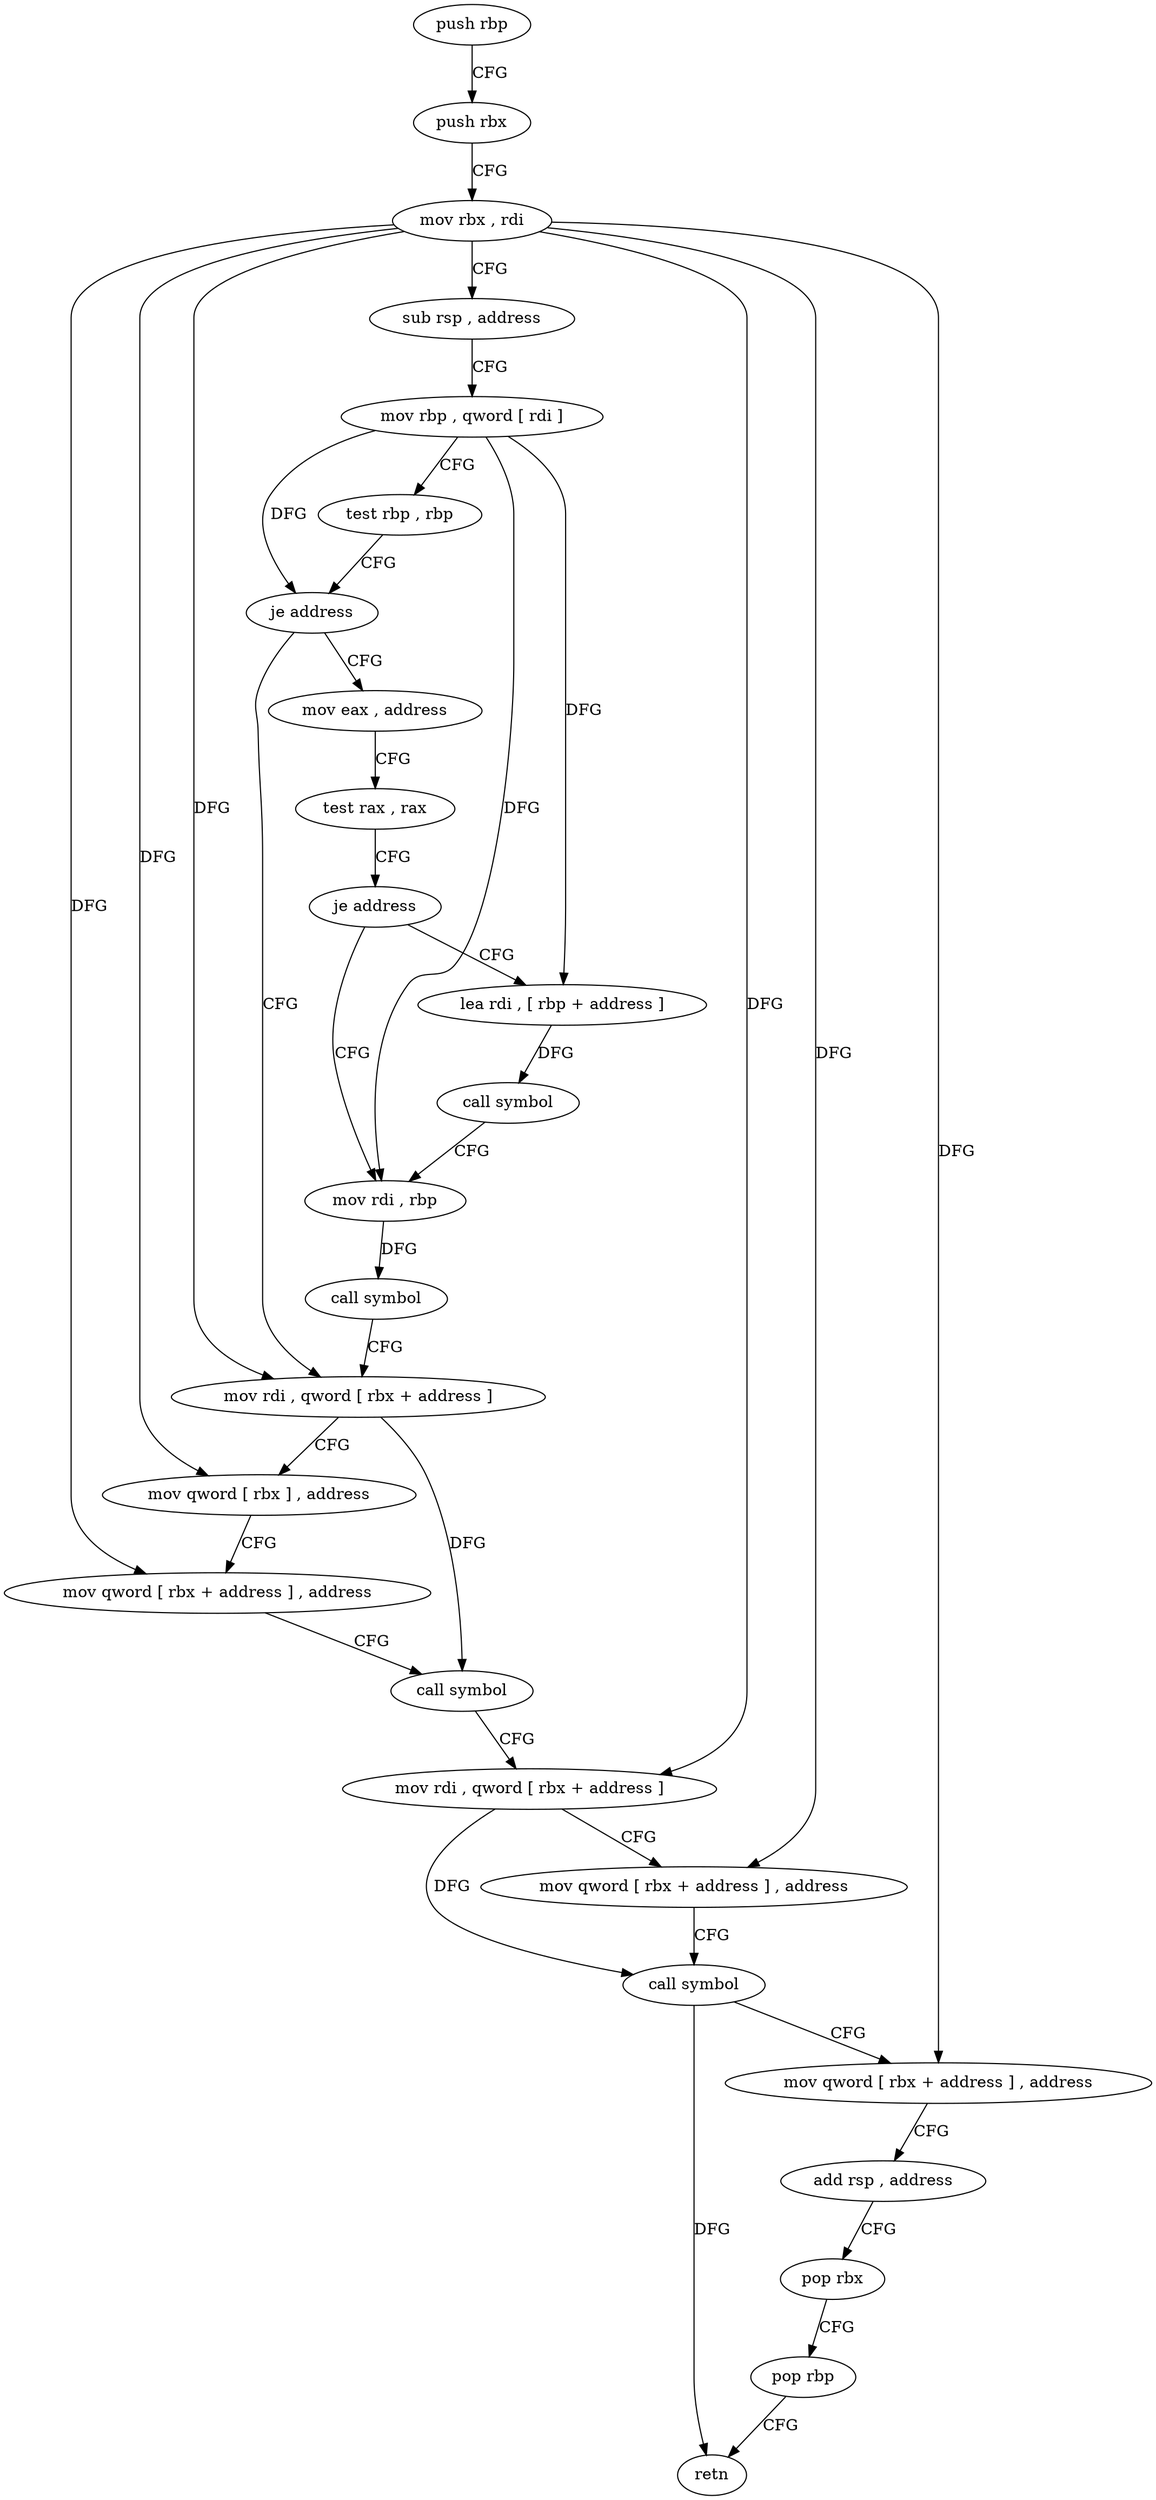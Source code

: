digraph "func" {
"4378416" [label = "push rbp" ]
"4378417" [label = "push rbx" ]
"4378418" [label = "mov rbx , rdi" ]
"4378421" [label = "sub rsp , address" ]
"4378425" [label = "mov rbp , qword [ rdi ]" ]
"4378428" [label = "test rbp , rbp" ]
"4378431" [label = "je address" ]
"4378463" [label = "mov rdi , qword [ rbx + address ]" ]
"4378433" [label = "mov eax , address" ]
"4378467" [label = "mov qword [ rbx ] , address" ]
"4378474" [label = "mov qword [ rbx + address ] , address" ]
"4378482" [label = "call symbol" ]
"4378487" [label = "mov rdi , qword [ rbx + address ]" ]
"4378491" [label = "mov qword [ rbx + address ] , address" ]
"4378499" [label = "call symbol" ]
"4378504" [label = "mov qword [ rbx + address ] , address" ]
"4378512" [label = "add rsp , address" ]
"4378516" [label = "pop rbx" ]
"4378517" [label = "pop rbp" ]
"4378518" [label = "retn" ]
"4378438" [label = "test rax , rax" ]
"4378441" [label = "je address" ]
"4378455" [label = "mov rdi , rbp" ]
"4378443" [label = "lea rdi , [ rbp + address ]" ]
"4378458" [label = "call symbol" ]
"4378450" [label = "call symbol" ]
"4378416" -> "4378417" [ label = "CFG" ]
"4378417" -> "4378418" [ label = "CFG" ]
"4378418" -> "4378421" [ label = "CFG" ]
"4378418" -> "4378463" [ label = "DFG" ]
"4378418" -> "4378467" [ label = "DFG" ]
"4378418" -> "4378474" [ label = "DFG" ]
"4378418" -> "4378487" [ label = "DFG" ]
"4378418" -> "4378491" [ label = "DFG" ]
"4378418" -> "4378504" [ label = "DFG" ]
"4378421" -> "4378425" [ label = "CFG" ]
"4378425" -> "4378428" [ label = "CFG" ]
"4378425" -> "4378431" [ label = "DFG" ]
"4378425" -> "4378455" [ label = "DFG" ]
"4378425" -> "4378443" [ label = "DFG" ]
"4378428" -> "4378431" [ label = "CFG" ]
"4378431" -> "4378463" [ label = "CFG" ]
"4378431" -> "4378433" [ label = "CFG" ]
"4378463" -> "4378467" [ label = "CFG" ]
"4378463" -> "4378482" [ label = "DFG" ]
"4378433" -> "4378438" [ label = "CFG" ]
"4378467" -> "4378474" [ label = "CFG" ]
"4378474" -> "4378482" [ label = "CFG" ]
"4378482" -> "4378487" [ label = "CFG" ]
"4378487" -> "4378491" [ label = "CFG" ]
"4378487" -> "4378499" [ label = "DFG" ]
"4378491" -> "4378499" [ label = "CFG" ]
"4378499" -> "4378504" [ label = "CFG" ]
"4378499" -> "4378518" [ label = "DFG" ]
"4378504" -> "4378512" [ label = "CFG" ]
"4378512" -> "4378516" [ label = "CFG" ]
"4378516" -> "4378517" [ label = "CFG" ]
"4378517" -> "4378518" [ label = "CFG" ]
"4378438" -> "4378441" [ label = "CFG" ]
"4378441" -> "4378455" [ label = "CFG" ]
"4378441" -> "4378443" [ label = "CFG" ]
"4378455" -> "4378458" [ label = "DFG" ]
"4378443" -> "4378450" [ label = "DFG" ]
"4378458" -> "4378463" [ label = "CFG" ]
"4378450" -> "4378455" [ label = "CFG" ]
}
